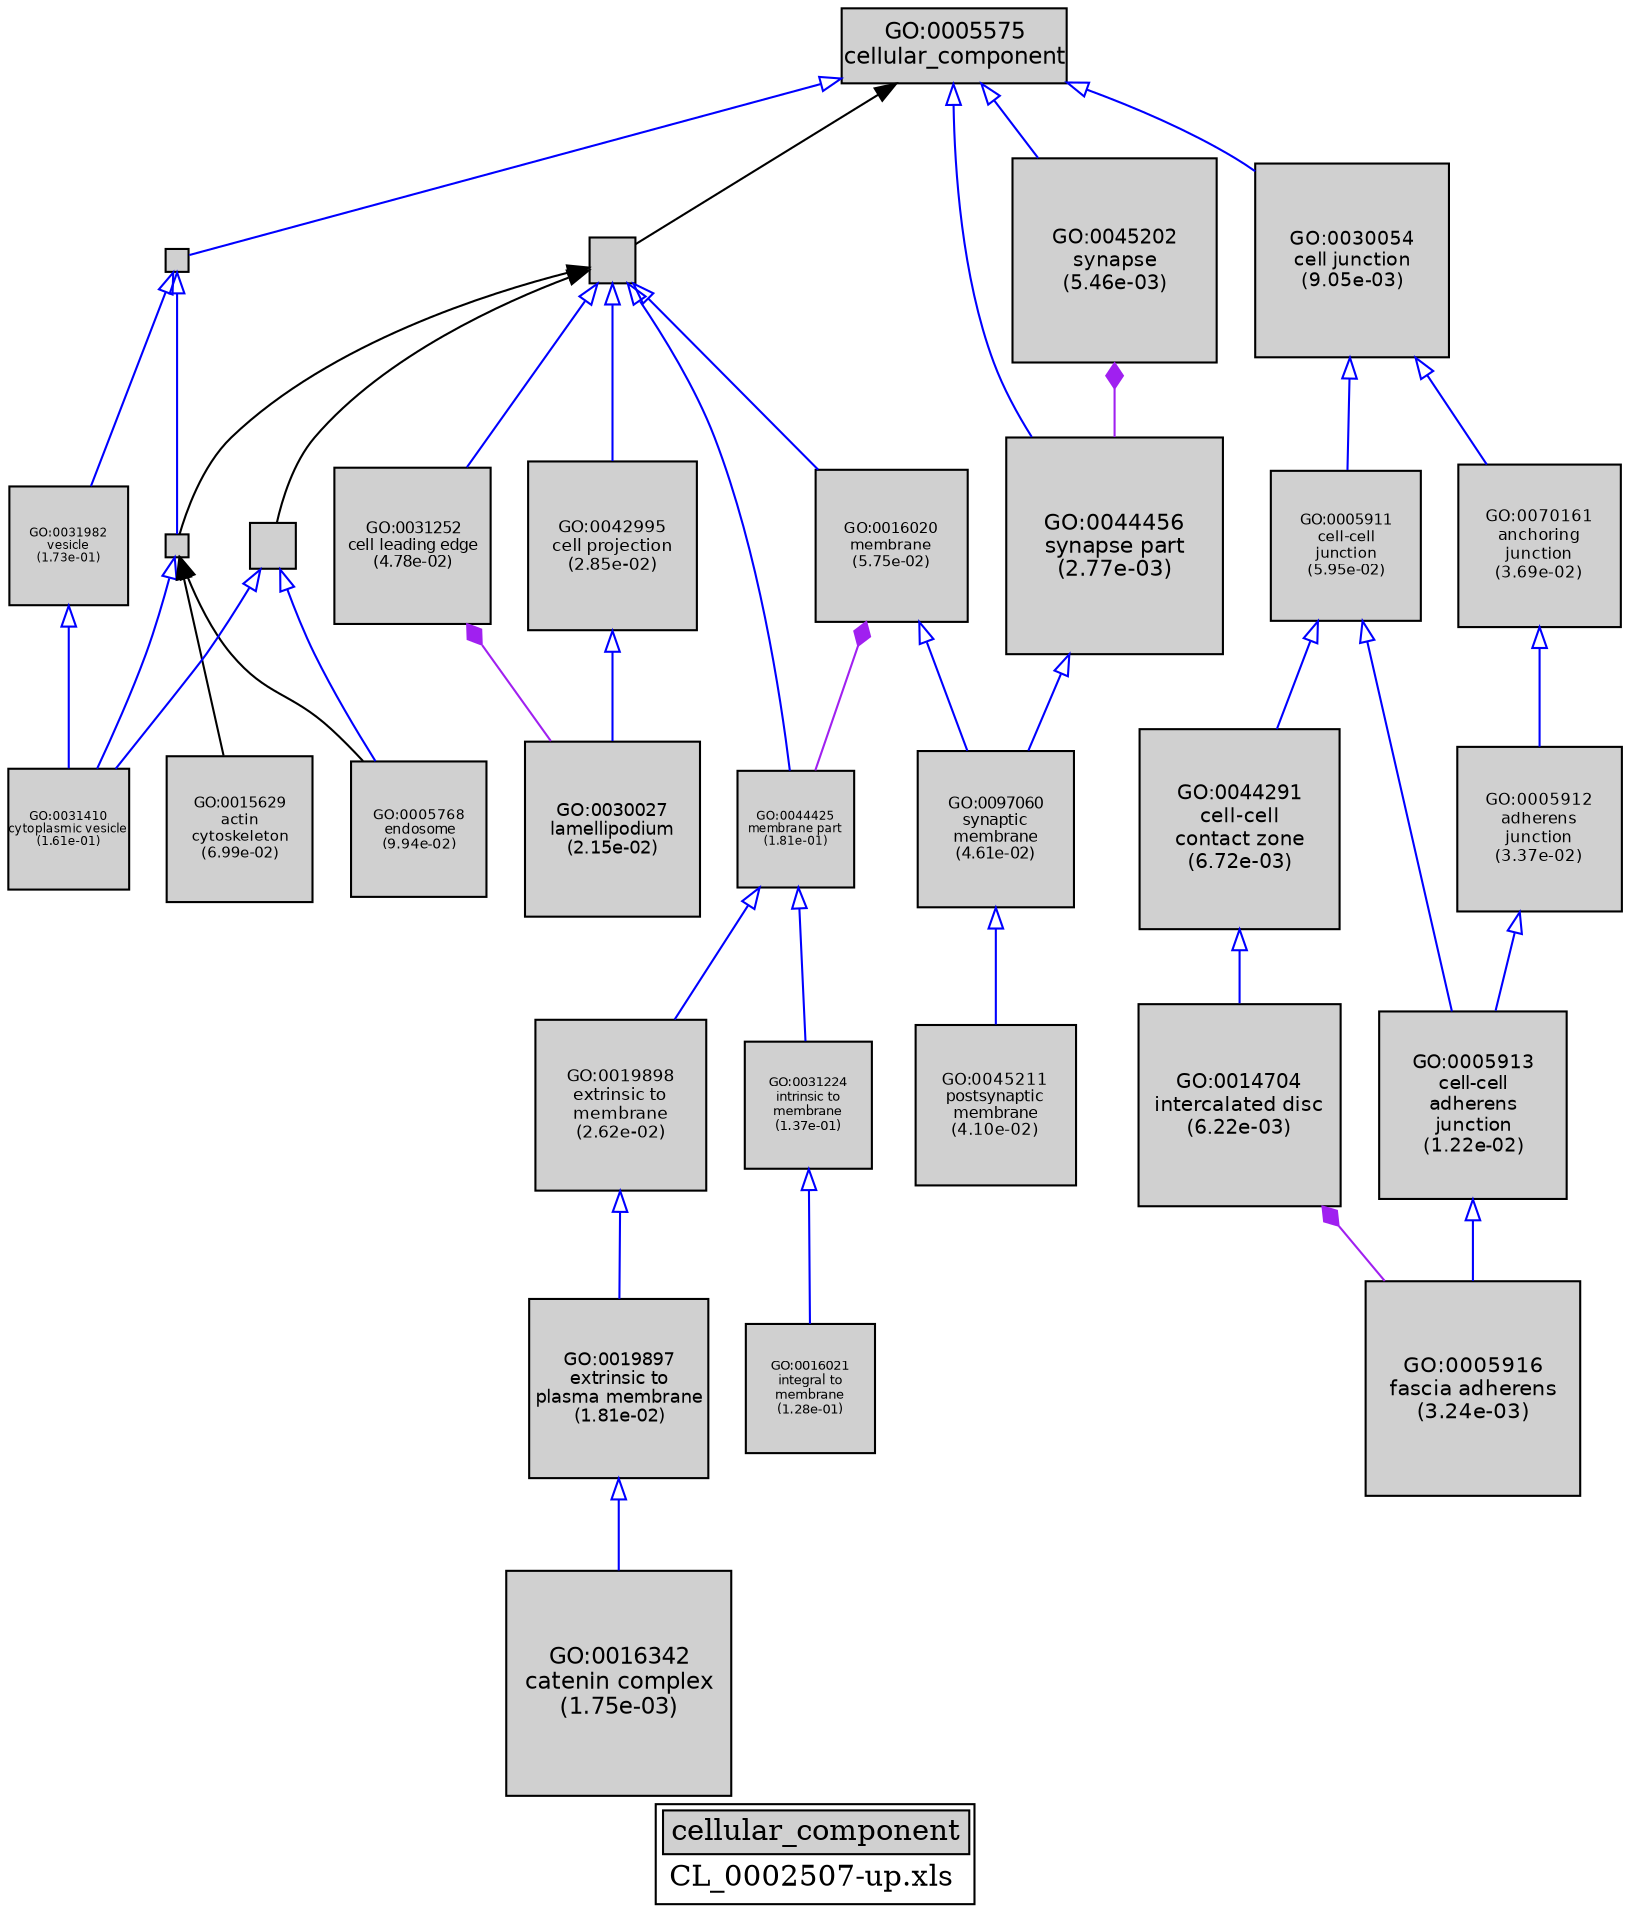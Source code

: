digraph "cellular_component" {
graph [ bgcolor = "#FFFFFF", label = <<TABLE COLOR="black" BGCOLOR="white"><TR><TD COLSPAN="2" BGCOLOR="#D0D0D0"><FONT COLOR="black">cellular_component</FONT></TD></TR><TR><TD BORDER="0">CL_0002507-up.xls</TD></TR></TABLE>> ];
node [ fontname = "Helvetica" ];

subgraph "nodes" {

node [ style = "filled", fixedsize = "true", width = 1, shape = "box", fontsize = 9, fillcolor = "#D0D0D0", fontcolor = "black", color = "black" ];

"GO:0043229" [ URL = "#GO:0043229", label = "", width = 0.150093624003, shape = "box", height = 0.150093624003 ];
"GO:0016021" [ URL = "#GO:0016021", label = <<TABLE BORDER="0"><TR><TD>GO:0016021<BR/>integral to<BR/>membrane<BR/>(1.28e-01)</TD></TR></TABLE>>, width = 0.856705667347, shape = "box", fontsize = 6.1682808049, height = 0.856705667347 ];
"GO:0031252" [ URL = "#GO:0031252", label = <<TABLE BORDER="0"><TR><TD>GO:0031252<BR/>cell leading edge<BR/>(4.78e-02)</TD></TR></TABLE>>, width = 1.0405238962, shape = "box", fontsize = 7.49177205265, height = 1.0405238962 ];
"GO:0019898" [ URL = "#GO:0019898", label = <<TABLE BORDER="0"><TR><TD>GO:0019898<BR/>extrinsic to<BR/>membrane<BR/>(2.62e-02)</TD></TR></TABLE>>, width = 1.13787101826, shape = "box", fontsize = 8.19267133145, height = 1.13787101826 ];
"GO:0031982" [ URL = "#GO:0031982", label = <<TABLE BORDER="0"><TR><TD>GO:0031982<BR/>vesicle<BR/>(1.73e-01)</TD></TR></TABLE>>, width = 0.792836982335, shape = "box", fontsize = 5.70842627281, height = 0.792836982335 ];
"GO:0045202" [ URL = "#GO:0045202", label = <<TABLE BORDER="0"><TR><TD>GO:0045202<BR/>synapse<BR/>(5.46e-03)</TD></TR></TABLE>>, width = 1.35942932567, shape = "box", fontsize = 9.78789114482, height = 1.35942932567 ];
"GO:0005575" [ URL = "#GO:0005575", label = <<TABLE BORDER="0"><TR><TD>GO:0005575<BR/>cellular_component</TD></TR></TABLE>>, width = 1.5, shape = "box", fontsize = 10.8 ];
"GO:0005911" [ URL = "#GO:0005911", label = <<TABLE BORDER="0"><TR><TD>GO:0005911<BR/>cell-cell<BR/>junction<BR/>(5.95e-02)</TD></TR></TABLE>>, width = 1.00261791585, shape = "box", fontsize = 7.21884899415, height = 1.00261791585 ];
"GO:0016020" [ URL = "#GO:0016020", label = <<TABLE BORDER="0"><TR><TD>GO:0016020<BR/>membrane<BR/>(5.75e-02)</TD></TR></TABLE>>, width = 1.00867294917, shape = "box", fontsize = 7.26244523404, height = 1.00867294917 ];
"GO:0045211" [ URL = "#GO:0045211", label = <<TABLE BORDER="0"><TR><TD>GO:0045211<BR/>postsynaptic<BR/>membrane<BR/>(4.10e-02)</TD></TR></TABLE>>, width = 1.06603814338, shape = "box", fontsize = 7.67547463233, height = 1.06603814338 ];
"GO:0097060" [ URL = "#GO:0097060", label = <<TABLE BORDER="0"><TR><TD>GO:0097060<BR/>synaptic<BR/>membrane<BR/>(4.61e-02)</TD></TR></TABLE>>, width = 1.04659112611, shape = "box", fontsize = 7.53545610797, height = 1.04659112611 ];
"GO:0031410" [ URL = "#GO:0031410", label = <<TABLE BORDER="0"><TR><TD>GO:0031410<BR/>cytoplasmic vesicle<BR/>(1.61e-01)</TD></TR></TABLE>>, width = 0.808610700577, shape = "box", fontsize = 5.82199704415, height = 0.808610700577 ];
"GO:0016342" [ URL = "#GO:0016342", label = <<TABLE BORDER="0"><TR><TD>GO:0016342<BR/>catenin complex<BR/>(1.75e-03)</TD></TR></TABLE>>, width = 1.5, shape = "box", fontsize = 10.8, height = 1.5 ];
"GO:0019897" [ URL = "#GO:0019897", label = <<TABLE BORDER="0"><TR><TD>GO:0019897<BR/>extrinsic to<BR/>plasma membrane<BR/>(1.81e-02)</TD></TR></TABLE>>, width = 1.19382435971, shape = "box", fontsize = 8.59553538991, height = 1.19382435971 ];
"GO:0044444" [ URL = "#GO:0044444", label = "", width = 0.307107892051, shape = "box", height = 0.307107892051 ];
"GO:0014704" [ URL = "#GO:0014704", label = <<TABLE BORDER="0"><TR><TD>GO:0014704<BR/>intercalated disc<BR/>(6.22e-03)</TD></TR></TABLE>>, width = 1.34223598441, shape = "box", fontsize = 9.66409908778, height = 1.34223598441 ];
"GO:0005913" [ URL = "#GO:0005913", label = <<TABLE BORDER="0"><TR><TD>GO:0005913<BR/>cell-cell<BR/>adherens<BR/>junction<BR/>(1.22e-02)</TD></TR></TABLE>>, width = 1.25101192406, shape = "box", fontsize = 9.00728585322, height = 1.25101192406 ];
"GO:0015629" [ URL = "#GO:0015629", label = <<TABLE BORDER="0"><TR><TD>GO:0015629<BR/>actin<BR/>cytoskeleton<BR/>(6.99e-02)</TD></TR></TABLE>>, width = 0.973766413764, shape = "box", fontsize = 7.0111181791, height = 0.973766413764 ];
"GO:0044425" [ URL = "#GO:0044425", label = <<TABLE BORDER="0"><TR><TD>GO:0044425<BR/>membrane part<BR/>(1.81e-01)</TD></TR></TABLE>>, width = 0.782526324413, shape = "box", fontsize = 5.63418953578, height = 0.782526324413 ];
"GO:0030027" [ URL = "#GO:0030027", label = <<TABLE BORDER="0"><TR><TD>GO:0030027<BR/>lamellipodium<BR/>(2.15e-02)</TD></TR></TABLE>>, width = 1.16781646592, shape = "box", fontsize = 8.40827855465, height = 1.16781646592 ];
"GO:0005912" [ URL = "#GO:0005912", label = <<TABLE BORDER="0"><TR><TD>GO:0005912<BR/>adherens<BR/>junction<BR/>(3.37e-02)</TD></TR></TABLE>>, width = 1.09785617416, shape = "box", fontsize = 7.90456445399, height = 1.09785617416 ];
"GO:0043226" [ URL = "#GO:0043226", label = "", width = 0.149458322093, shape = "box", height = 0.149458322093 ];
"GO:0030054" [ URL = "#GO:0030054", label = <<TABLE BORDER="0"><TR><TD>GO:0030054<BR/>cell junction<BR/>(9.05e-03)</TD></TR></TABLE>>, width = 1.2921292522, shape = "box", fontsize = 9.30333061581, height = 1.2921292522 ];
"GO:0042995" [ URL = "#GO:0042995", label = <<TABLE BORDER="0"><TR><TD>GO:0042995<BR/>cell projection<BR/>(2.85e-02)</TD></TR></TABLE>>, width = 1.12472886682, shape = "box", fontsize = 8.09804784108, height = 1.12472886682 ];
"GO:0005768" [ URL = "#GO:0005768", label = <<TABLE BORDER="0"><TR><TD>GO:0005768<BR/>endosome<BR/>(9.94e-02)</TD></TR></TABLE>>, width = 0.907959946176, shape = "box", fontsize = 6.53731161247, height = 0.907959946176 ];
"GO:0005916" [ URL = "#GO:0005916", label = <<TABLE BORDER="0"><TR><TD>GO:0005916<BR/>fascia adherens<BR/>(3.24e-03)</TD></TR></TABLE>>, width = 1.42543058173, shape = "box", fontsize = 10.2631001884, height = 1.42543058173 ];
"GO:0070161" [ URL = "#GO:0070161", label = <<TABLE BORDER="0"><TR><TD>GO:0070161<BR/>anchoring<BR/>junction<BR/>(3.69e-02)</TD></TR></TABLE>>, width = 1.08339398301, shape = "box", fontsize = 7.80043667765, height = 1.08339398301 ];
"GO:0031224" [ URL = "#GO:0031224", label = <<TABLE BORDER="0"><TR><TD>GO:0031224<BR/>intrinsic to<BR/>membrane<BR/>(1.37e-01)</TD></TR></TABLE>>, width = 0.843781987727, shape = "box", fontsize = 6.07523031163, height = 0.843781987727 ];
"GO:0044456" [ URL = "#GO:0044456", label = <<TABLE BORDER="0"><TR><TD>GO:0044456<BR/>synapse part<BR/>(2.77e-03)</TD></TR></TABLE>>, width = 1.44469605019, shape = "box", fontsize = 10.4018115614, height = 1.44469605019 ];
"GO:0044464" [ URL = "#GO:0044464", label = "", width = 0.305898209492, shape = "box", height = 0.305898209492 ];
"GO:0044291" [ URL = "#GO:0044291", label = <<TABLE BORDER="0"><TR><TD>GO:0044291<BR/>cell-cell<BR/>contact zone<BR/>(6.72e-03)</TD></TR></TABLE>>, width = 1.3321103522, shape = "box", fontsize = 9.59119453584, height = 1.3321103522 ];
}
subgraph "edges" {


edge [ dir = "back", weight = 1 ];
subgraph "regulates" {


edge [ color = "cyan", arrowtail = "none" ];
subgraph "positive" {


edge [ color = "green", arrowtail = "vee" ];
}
subgraph "negative" {


edge [ color = "red", arrowtail = "tee" ];
}
}
subgraph "part_of" {


edge [ color = "purple", arrowtail = "diamond", weight = 2.5 ];
"GO:0045202" -> "GO:0044456";
"GO:0016020" -> "GO:0044425";
"GO:0031252" -> "GO:0030027";
"GO:0014704" -> "GO:0005916";
}
subgraph "is_a" {


edge [ color = "blue", arrowtail = "empty", weight = 5.0 ];
"GO:0044425" -> "GO:0031224";
"GO:0044464" -> "GO:0016020";
"GO:0016020" -> "GO:0097060";
"GO:0005575" -> "GO:0044456";
"GO:0005911" -> "GO:0044291";
"GO:0019897" -> "GO:0016342";
"GO:0044425" -> "GO:0019898";
"GO:0005575" -> "GO:0043226";
"GO:0019898" -> "GO:0019897";
"GO:0044464" -> "GO:0044425";
"GO:0030054" -> "GO:0005911";
"GO:0042995" -> "GO:0030027";
"GO:0005913" -> "GO:0005916";
"GO:0031224" -> "GO:0016021";
"GO:0044464" -> "GO:0031252";
"GO:0044444" -> "GO:0031410";
"GO:0005575" -> "GO:0030054";
"GO:0005575" -> "GO:0045202";
"GO:0044456" -> "GO:0097060";
"GO:0030054" -> "GO:0070161";
"GO:0097060" -> "GO:0045211";
"GO:0043229" -> "GO:0031410";
"GO:0031982" -> "GO:0031410";
"GO:0043226" -> "GO:0043229";
"GO:0044464" -> "GO:0042995";
"GO:0005911" -> "GO:0005913";
"GO:0070161" -> "GO:0005912";
"GO:0044291" -> "GO:0014704";
"GO:0044444" -> "GO:0005768";
"GO:0005912" -> "GO:0005913";
"GO:0043226" -> "GO:0031982";
}
"GO:0044464" -> "GO:0044444";
"GO:0043229" -> "GO:0005768";
"GO:0043229" -> "GO:0015629";
"GO:0005575" -> "GO:0044464";
"GO:0044464" -> "GO:0043229";
}
}
